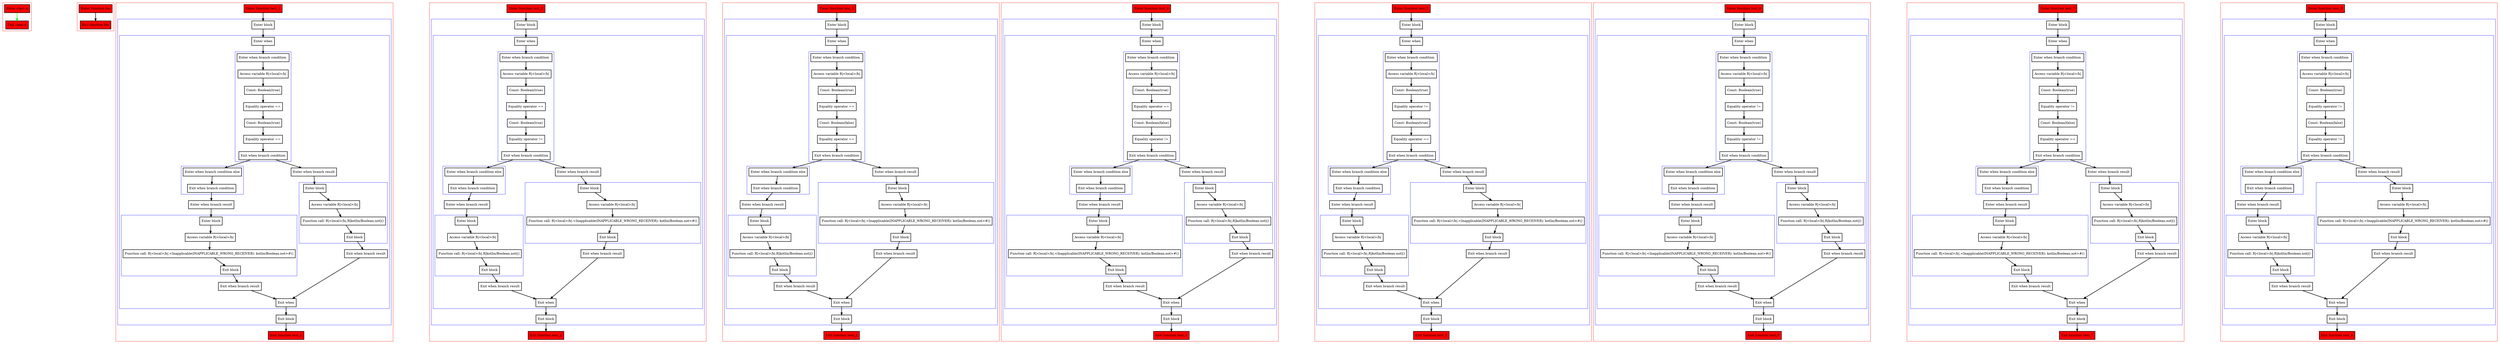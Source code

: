 digraph equalsToBoolean_kt {
    graph [nodesep=3]
    node [shape=box penwidth=2]
    edge [penwidth=2]

    subgraph cluster_0 {
        color=red
        0 [label="Enter class A" style="filled" fillcolor=red];
        1 [label="Exit class A" style="filled" fillcolor=red];
    }
    0 -> {1} [color=green];

    subgraph cluster_1 {
        color=red
        2 [label="Enter function foo" style="filled" fillcolor=red];
        3 [label="Exit function foo" style="filled" fillcolor=red];
    }
    2 -> {3};

    subgraph cluster_2 {
        color=red
        4 [label="Enter function test_1" style="filled" fillcolor=red];
        subgraph cluster_3 {
            color=blue
            5 [label="Enter block"];
            subgraph cluster_4 {
                color=blue
                6 [label="Enter when"];
                subgraph cluster_5 {
                    color=blue
                    7 [label="Enter when branch condition "];
                    8 [label="Access variable R|<local>/b|"];
                    9 [label="Const: Boolean(true)"];
                    10 [label="Equality operator =="];
                    11 [label="Const: Boolean(true)"];
                    12 [label="Equality operator =="];
                    13 [label="Exit when branch condition"];
                }
                subgraph cluster_6 {
                    color=blue
                    14 [label="Enter when branch condition else"];
                    15 [label="Exit when branch condition"];
                }
                16 [label="Enter when branch result"];
                subgraph cluster_7 {
                    color=blue
                    17 [label="Enter block"];
                    18 [label="Access variable R|<local>/b|"];
                    19 [label="Function call: R|<local>/b|.<Inapplicable(INAPPLICABLE_WRONG_RECEIVER): kotlin/Boolean.not>#()"];
                    20 [label="Exit block"];
                }
                21 [label="Exit when branch result"];
                22 [label="Enter when branch result"];
                subgraph cluster_8 {
                    color=blue
                    23 [label="Enter block"];
                    24 [label="Access variable R|<local>/b|"];
                    25 [label="Function call: R|<local>/b|.R|kotlin/Boolean.not|()"];
                    26 [label="Exit block"];
                }
                27 [label="Exit when branch result"];
                28 [label="Exit when"];
            }
            29 [label="Exit block"];
        }
        30 [label="Exit function test_1" style="filled" fillcolor=red];
    }
    4 -> {5};
    5 -> {6};
    6 -> {7};
    7 -> {8};
    8 -> {9};
    9 -> {10};
    10 -> {11};
    11 -> {12};
    12 -> {13};
    13 -> {22 14};
    14 -> {15};
    15 -> {16};
    16 -> {17};
    17 -> {18};
    18 -> {19};
    19 -> {20};
    20 -> {21};
    21 -> {28};
    22 -> {23};
    23 -> {24};
    24 -> {25};
    25 -> {26};
    26 -> {27};
    27 -> {28};
    28 -> {29};
    29 -> {30};

    subgraph cluster_9 {
        color=red
        31 [label="Enter function test_2" style="filled" fillcolor=red];
        subgraph cluster_10 {
            color=blue
            32 [label="Enter block"];
            subgraph cluster_11 {
                color=blue
                33 [label="Enter when"];
                subgraph cluster_12 {
                    color=blue
                    34 [label="Enter when branch condition "];
                    35 [label="Access variable R|<local>/b|"];
                    36 [label="Const: Boolean(true)"];
                    37 [label="Equality operator =="];
                    38 [label="Const: Boolean(true)"];
                    39 [label="Equality operator !="];
                    40 [label="Exit when branch condition"];
                }
                subgraph cluster_13 {
                    color=blue
                    41 [label="Enter when branch condition else"];
                    42 [label="Exit when branch condition"];
                }
                43 [label="Enter when branch result"];
                subgraph cluster_14 {
                    color=blue
                    44 [label="Enter block"];
                    45 [label="Access variable R|<local>/b|"];
                    46 [label="Function call: R|<local>/b|.R|kotlin/Boolean.not|()"];
                    47 [label="Exit block"];
                }
                48 [label="Exit when branch result"];
                49 [label="Enter when branch result"];
                subgraph cluster_15 {
                    color=blue
                    50 [label="Enter block"];
                    51 [label="Access variable R|<local>/b|"];
                    52 [label="Function call: R|<local>/b|.<Inapplicable(INAPPLICABLE_WRONG_RECEIVER): kotlin/Boolean.not>#()"];
                    53 [label="Exit block"];
                }
                54 [label="Exit when branch result"];
                55 [label="Exit when"];
            }
            56 [label="Exit block"];
        }
        57 [label="Exit function test_2" style="filled" fillcolor=red];
    }
    31 -> {32};
    32 -> {33};
    33 -> {34};
    34 -> {35};
    35 -> {36};
    36 -> {37};
    37 -> {38};
    38 -> {39};
    39 -> {40};
    40 -> {49 41};
    41 -> {42};
    42 -> {43};
    43 -> {44};
    44 -> {45};
    45 -> {46};
    46 -> {47};
    47 -> {48};
    48 -> {55};
    49 -> {50};
    50 -> {51};
    51 -> {52};
    52 -> {53};
    53 -> {54};
    54 -> {55};
    55 -> {56};
    56 -> {57};

    subgraph cluster_16 {
        color=red
        58 [label="Enter function test_3" style="filled" fillcolor=red];
        subgraph cluster_17 {
            color=blue
            59 [label="Enter block"];
            subgraph cluster_18 {
                color=blue
                60 [label="Enter when"];
                subgraph cluster_19 {
                    color=blue
                    61 [label="Enter when branch condition "];
                    62 [label="Access variable R|<local>/b|"];
                    63 [label="Const: Boolean(true)"];
                    64 [label="Equality operator =="];
                    65 [label="Const: Boolean(false)"];
                    66 [label="Equality operator =="];
                    67 [label="Exit when branch condition"];
                }
                subgraph cluster_20 {
                    color=blue
                    68 [label="Enter when branch condition else"];
                    69 [label="Exit when branch condition"];
                }
                70 [label="Enter when branch result"];
                subgraph cluster_21 {
                    color=blue
                    71 [label="Enter block"];
                    72 [label="Access variable R|<local>/b|"];
                    73 [label="Function call: R|<local>/b|.R|kotlin/Boolean.not|()"];
                    74 [label="Exit block"];
                }
                75 [label="Exit when branch result"];
                76 [label="Enter when branch result"];
                subgraph cluster_22 {
                    color=blue
                    77 [label="Enter block"];
                    78 [label="Access variable R|<local>/b|"];
                    79 [label="Function call: R|<local>/b|.<Inapplicable(INAPPLICABLE_WRONG_RECEIVER): kotlin/Boolean.not>#()"];
                    80 [label="Exit block"];
                }
                81 [label="Exit when branch result"];
                82 [label="Exit when"];
            }
            83 [label="Exit block"];
        }
        84 [label="Exit function test_3" style="filled" fillcolor=red];
    }
    58 -> {59};
    59 -> {60};
    60 -> {61};
    61 -> {62};
    62 -> {63};
    63 -> {64};
    64 -> {65};
    65 -> {66};
    66 -> {67};
    67 -> {76 68};
    68 -> {69};
    69 -> {70};
    70 -> {71};
    71 -> {72};
    72 -> {73};
    73 -> {74};
    74 -> {75};
    75 -> {82};
    76 -> {77};
    77 -> {78};
    78 -> {79};
    79 -> {80};
    80 -> {81};
    81 -> {82};
    82 -> {83};
    83 -> {84};

    subgraph cluster_23 {
        color=red
        85 [label="Enter function test_4" style="filled" fillcolor=red];
        subgraph cluster_24 {
            color=blue
            86 [label="Enter block"];
            subgraph cluster_25 {
                color=blue
                87 [label="Enter when"];
                subgraph cluster_26 {
                    color=blue
                    88 [label="Enter when branch condition "];
                    89 [label="Access variable R|<local>/b|"];
                    90 [label="Const: Boolean(true)"];
                    91 [label="Equality operator =="];
                    92 [label="Const: Boolean(false)"];
                    93 [label="Equality operator !="];
                    94 [label="Exit when branch condition"];
                }
                subgraph cluster_27 {
                    color=blue
                    95 [label="Enter when branch condition else"];
                    96 [label="Exit when branch condition"];
                }
                97 [label="Enter when branch result"];
                subgraph cluster_28 {
                    color=blue
                    98 [label="Enter block"];
                    99 [label="Access variable R|<local>/b|"];
                    100 [label="Function call: R|<local>/b|.<Inapplicable(INAPPLICABLE_WRONG_RECEIVER): kotlin/Boolean.not>#()"];
                    101 [label="Exit block"];
                }
                102 [label="Exit when branch result"];
                103 [label="Enter when branch result"];
                subgraph cluster_29 {
                    color=blue
                    104 [label="Enter block"];
                    105 [label="Access variable R|<local>/b|"];
                    106 [label="Function call: R|<local>/b|.R|kotlin/Boolean.not|()"];
                    107 [label="Exit block"];
                }
                108 [label="Exit when branch result"];
                109 [label="Exit when"];
            }
            110 [label="Exit block"];
        }
        111 [label="Exit function test_4" style="filled" fillcolor=red];
    }
    85 -> {86};
    86 -> {87};
    87 -> {88};
    88 -> {89};
    89 -> {90};
    90 -> {91};
    91 -> {92};
    92 -> {93};
    93 -> {94};
    94 -> {103 95};
    95 -> {96};
    96 -> {97};
    97 -> {98};
    98 -> {99};
    99 -> {100};
    100 -> {101};
    101 -> {102};
    102 -> {109};
    103 -> {104};
    104 -> {105};
    105 -> {106};
    106 -> {107};
    107 -> {108};
    108 -> {109};
    109 -> {110};
    110 -> {111};

    subgraph cluster_30 {
        color=red
        112 [label="Enter function test_5" style="filled" fillcolor=red];
        subgraph cluster_31 {
            color=blue
            113 [label="Enter block"];
            subgraph cluster_32 {
                color=blue
                114 [label="Enter when"];
                subgraph cluster_33 {
                    color=blue
                    115 [label="Enter when branch condition "];
                    116 [label="Access variable R|<local>/b|"];
                    117 [label="Const: Boolean(true)"];
                    118 [label="Equality operator !="];
                    119 [label="Const: Boolean(true)"];
                    120 [label="Equality operator =="];
                    121 [label="Exit when branch condition"];
                }
                subgraph cluster_34 {
                    color=blue
                    122 [label="Enter when branch condition else"];
                    123 [label="Exit when branch condition"];
                }
                124 [label="Enter when branch result"];
                subgraph cluster_35 {
                    color=blue
                    125 [label="Enter block"];
                    126 [label="Access variable R|<local>/b|"];
                    127 [label="Function call: R|<local>/b|.R|kotlin/Boolean.not|()"];
                    128 [label="Exit block"];
                }
                129 [label="Exit when branch result"];
                130 [label="Enter when branch result"];
                subgraph cluster_36 {
                    color=blue
                    131 [label="Enter block"];
                    132 [label="Access variable R|<local>/b|"];
                    133 [label="Function call: R|<local>/b|.<Inapplicable(INAPPLICABLE_WRONG_RECEIVER): kotlin/Boolean.not>#()"];
                    134 [label="Exit block"];
                }
                135 [label="Exit when branch result"];
                136 [label="Exit when"];
            }
            137 [label="Exit block"];
        }
        138 [label="Exit function test_5" style="filled" fillcolor=red];
    }
    112 -> {113};
    113 -> {114};
    114 -> {115};
    115 -> {116};
    116 -> {117};
    117 -> {118};
    118 -> {119};
    119 -> {120};
    120 -> {121};
    121 -> {130 122};
    122 -> {123};
    123 -> {124};
    124 -> {125};
    125 -> {126};
    126 -> {127};
    127 -> {128};
    128 -> {129};
    129 -> {136};
    130 -> {131};
    131 -> {132};
    132 -> {133};
    133 -> {134};
    134 -> {135};
    135 -> {136};
    136 -> {137};
    137 -> {138};

    subgraph cluster_37 {
        color=red
        139 [label="Enter function test_6" style="filled" fillcolor=red];
        subgraph cluster_38 {
            color=blue
            140 [label="Enter block"];
            subgraph cluster_39 {
                color=blue
                141 [label="Enter when"];
                subgraph cluster_40 {
                    color=blue
                    142 [label="Enter when branch condition "];
                    143 [label="Access variable R|<local>/b|"];
                    144 [label="Const: Boolean(true)"];
                    145 [label="Equality operator !="];
                    146 [label="Const: Boolean(true)"];
                    147 [label="Equality operator !="];
                    148 [label="Exit when branch condition"];
                }
                subgraph cluster_41 {
                    color=blue
                    149 [label="Enter when branch condition else"];
                    150 [label="Exit when branch condition"];
                }
                151 [label="Enter when branch result"];
                subgraph cluster_42 {
                    color=blue
                    152 [label="Enter block"];
                    153 [label="Access variable R|<local>/b|"];
                    154 [label="Function call: R|<local>/b|.<Inapplicable(INAPPLICABLE_WRONG_RECEIVER): kotlin/Boolean.not>#()"];
                    155 [label="Exit block"];
                }
                156 [label="Exit when branch result"];
                157 [label="Enter when branch result"];
                subgraph cluster_43 {
                    color=blue
                    158 [label="Enter block"];
                    159 [label="Access variable R|<local>/b|"];
                    160 [label="Function call: R|<local>/b|.R|kotlin/Boolean.not|()"];
                    161 [label="Exit block"];
                }
                162 [label="Exit when branch result"];
                163 [label="Exit when"];
            }
            164 [label="Exit block"];
        }
        165 [label="Exit function test_6" style="filled" fillcolor=red];
    }
    139 -> {140};
    140 -> {141};
    141 -> {142};
    142 -> {143};
    143 -> {144};
    144 -> {145};
    145 -> {146};
    146 -> {147};
    147 -> {148};
    148 -> {157 149};
    149 -> {150};
    150 -> {151};
    151 -> {152};
    152 -> {153};
    153 -> {154};
    154 -> {155};
    155 -> {156};
    156 -> {163};
    157 -> {158};
    158 -> {159};
    159 -> {160};
    160 -> {161};
    161 -> {162};
    162 -> {163};
    163 -> {164};
    164 -> {165};

    subgraph cluster_44 {
        color=red
        166 [label="Enter function test_7" style="filled" fillcolor=red];
        subgraph cluster_45 {
            color=blue
            167 [label="Enter block"];
            subgraph cluster_46 {
                color=blue
                168 [label="Enter when"];
                subgraph cluster_47 {
                    color=blue
                    169 [label="Enter when branch condition "];
                    170 [label="Access variable R|<local>/b|"];
                    171 [label="Const: Boolean(true)"];
                    172 [label="Equality operator !="];
                    173 [label="Const: Boolean(false)"];
                    174 [label="Equality operator =="];
                    175 [label="Exit when branch condition"];
                }
                subgraph cluster_48 {
                    color=blue
                    176 [label="Enter when branch condition else"];
                    177 [label="Exit when branch condition"];
                }
                178 [label="Enter when branch result"];
                subgraph cluster_49 {
                    color=blue
                    179 [label="Enter block"];
                    180 [label="Access variable R|<local>/b|"];
                    181 [label="Function call: R|<local>/b|.<Inapplicable(INAPPLICABLE_WRONG_RECEIVER): kotlin/Boolean.not>#()"];
                    182 [label="Exit block"];
                }
                183 [label="Exit when branch result"];
                184 [label="Enter when branch result"];
                subgraph cluster_50 {
                    color=blue
                    185 [label="Enter block"];
                    186 [label="Access variable R|<local>/b|"];
                    187 [label="Function call: R|<local>/b|.R|kotlin/Boolean.not|()"];
                    188 [label="Exit block"];
                }
                189 [label="Exit when branch result"];
                190 [label="Exit when"];
            }
            191 [label="Exit block"];
        }
        192 [label="Exit function test_7" style="filled" fillcolor=red];
    }
    166 -> {167};
    167 -> {168};
    168 -> {169};
    169 -> {170};
    170 -> {171};
    171 -> {172};
    172 -> {173};
    173 -> {174};
    174 -> {175};
    175 -> {184 176};
    176 -> {177};
    177 -> {178};
    178 -> {179};
    179 -> {180};
    180 -> {181};
    181 -> {182};
    182 -> {183};
    183 -> {190};
    184 -> {185};
    185 -> {186};
    186 -> {187};
    187 -> {188};
    188 -> {189};
    189 -> {190};
    190 -> {191};
    191 -> {192};

    subgraph cluster_51 {
        color=red
        193 [label="Enter function test_8" style="filled" fillcolor=red];
        subgraph cluster_52 {
            color=blue
            194 [label="Enter block"];
            subgraph cluster_53 {
                color=blue
                195 [label="Enter when"];
                subgraph cluster_54 {
                    color=blue
                    196 [label="Enter when branch condition "];
                    197 [label="Access variable R|<local>/b|"];
                    198 [label="Const: Boolean(true)"];
                    199 [label="Equality operator !="];
                    200 [label="Const: Boolean(false)"];
                    201 [label="Equality operator !="];
                    202 [label="Exit when branch condition"];
                }
                subgraph cluster_55 {
                    color=blue
                    203 [label="Enter when branch condition else"];
                    204 [label="Exit when branch condition"];
                }
                205 [label="Enter when branch result"];
                subgraph cluster_56 {
                    color=blue
                    206 [label="Enter block"];
                    207 [label="Access variable R|<local>/b|"];
                    208 [label="Function call: R|<local>/b|.R|kotlin/Boolean.not|()"];
                    209 [label="Exit block"];
                }
                210 [label="Exit when branch result"];
                211 [label="Enter when branch result"];
                subgraph cluster_57 {
                    color=blue
                    212 [label="Enter block"];
                    213 [label="Access variable R|<local>/b|"];
                    214 [label="Function call: R|<local>/b|.<Inapplicable(INAPPLICABLE_WRONG_RECEIVER): kotlin/Boolean.not>#()"];
                    215 [label="Exit block"];
                }
                216 [label="Exit when branch result"];
                217 [label="Exit when"];
            }
            218 [label="Exit block"];
        }
        219 [label="Exit function test_8" style="filled" fillcolor=red];
    }
    193 -> {194};
    194 -> {195};
    195 -> {196};
    196 -> {197};
    197 -> {198};
    198 -> {199};
    199 -> {200};
    200 -> {201};
    201 -> {202};
    202 -> {211 203};
    203 -> {204};
    204 -> {205};
    205 -> {206};
    206 -> {207};
    207 -> {208};
    208 -> {209};
    209 -> {210};
    210 -> {217};
    211 -> {212};
    212 -> {213};
    213 -> {214};
    214 -> {215};
    215 -> {216};
    216 -> {217};
    217 -> {218};
    218 -> {219};

}
